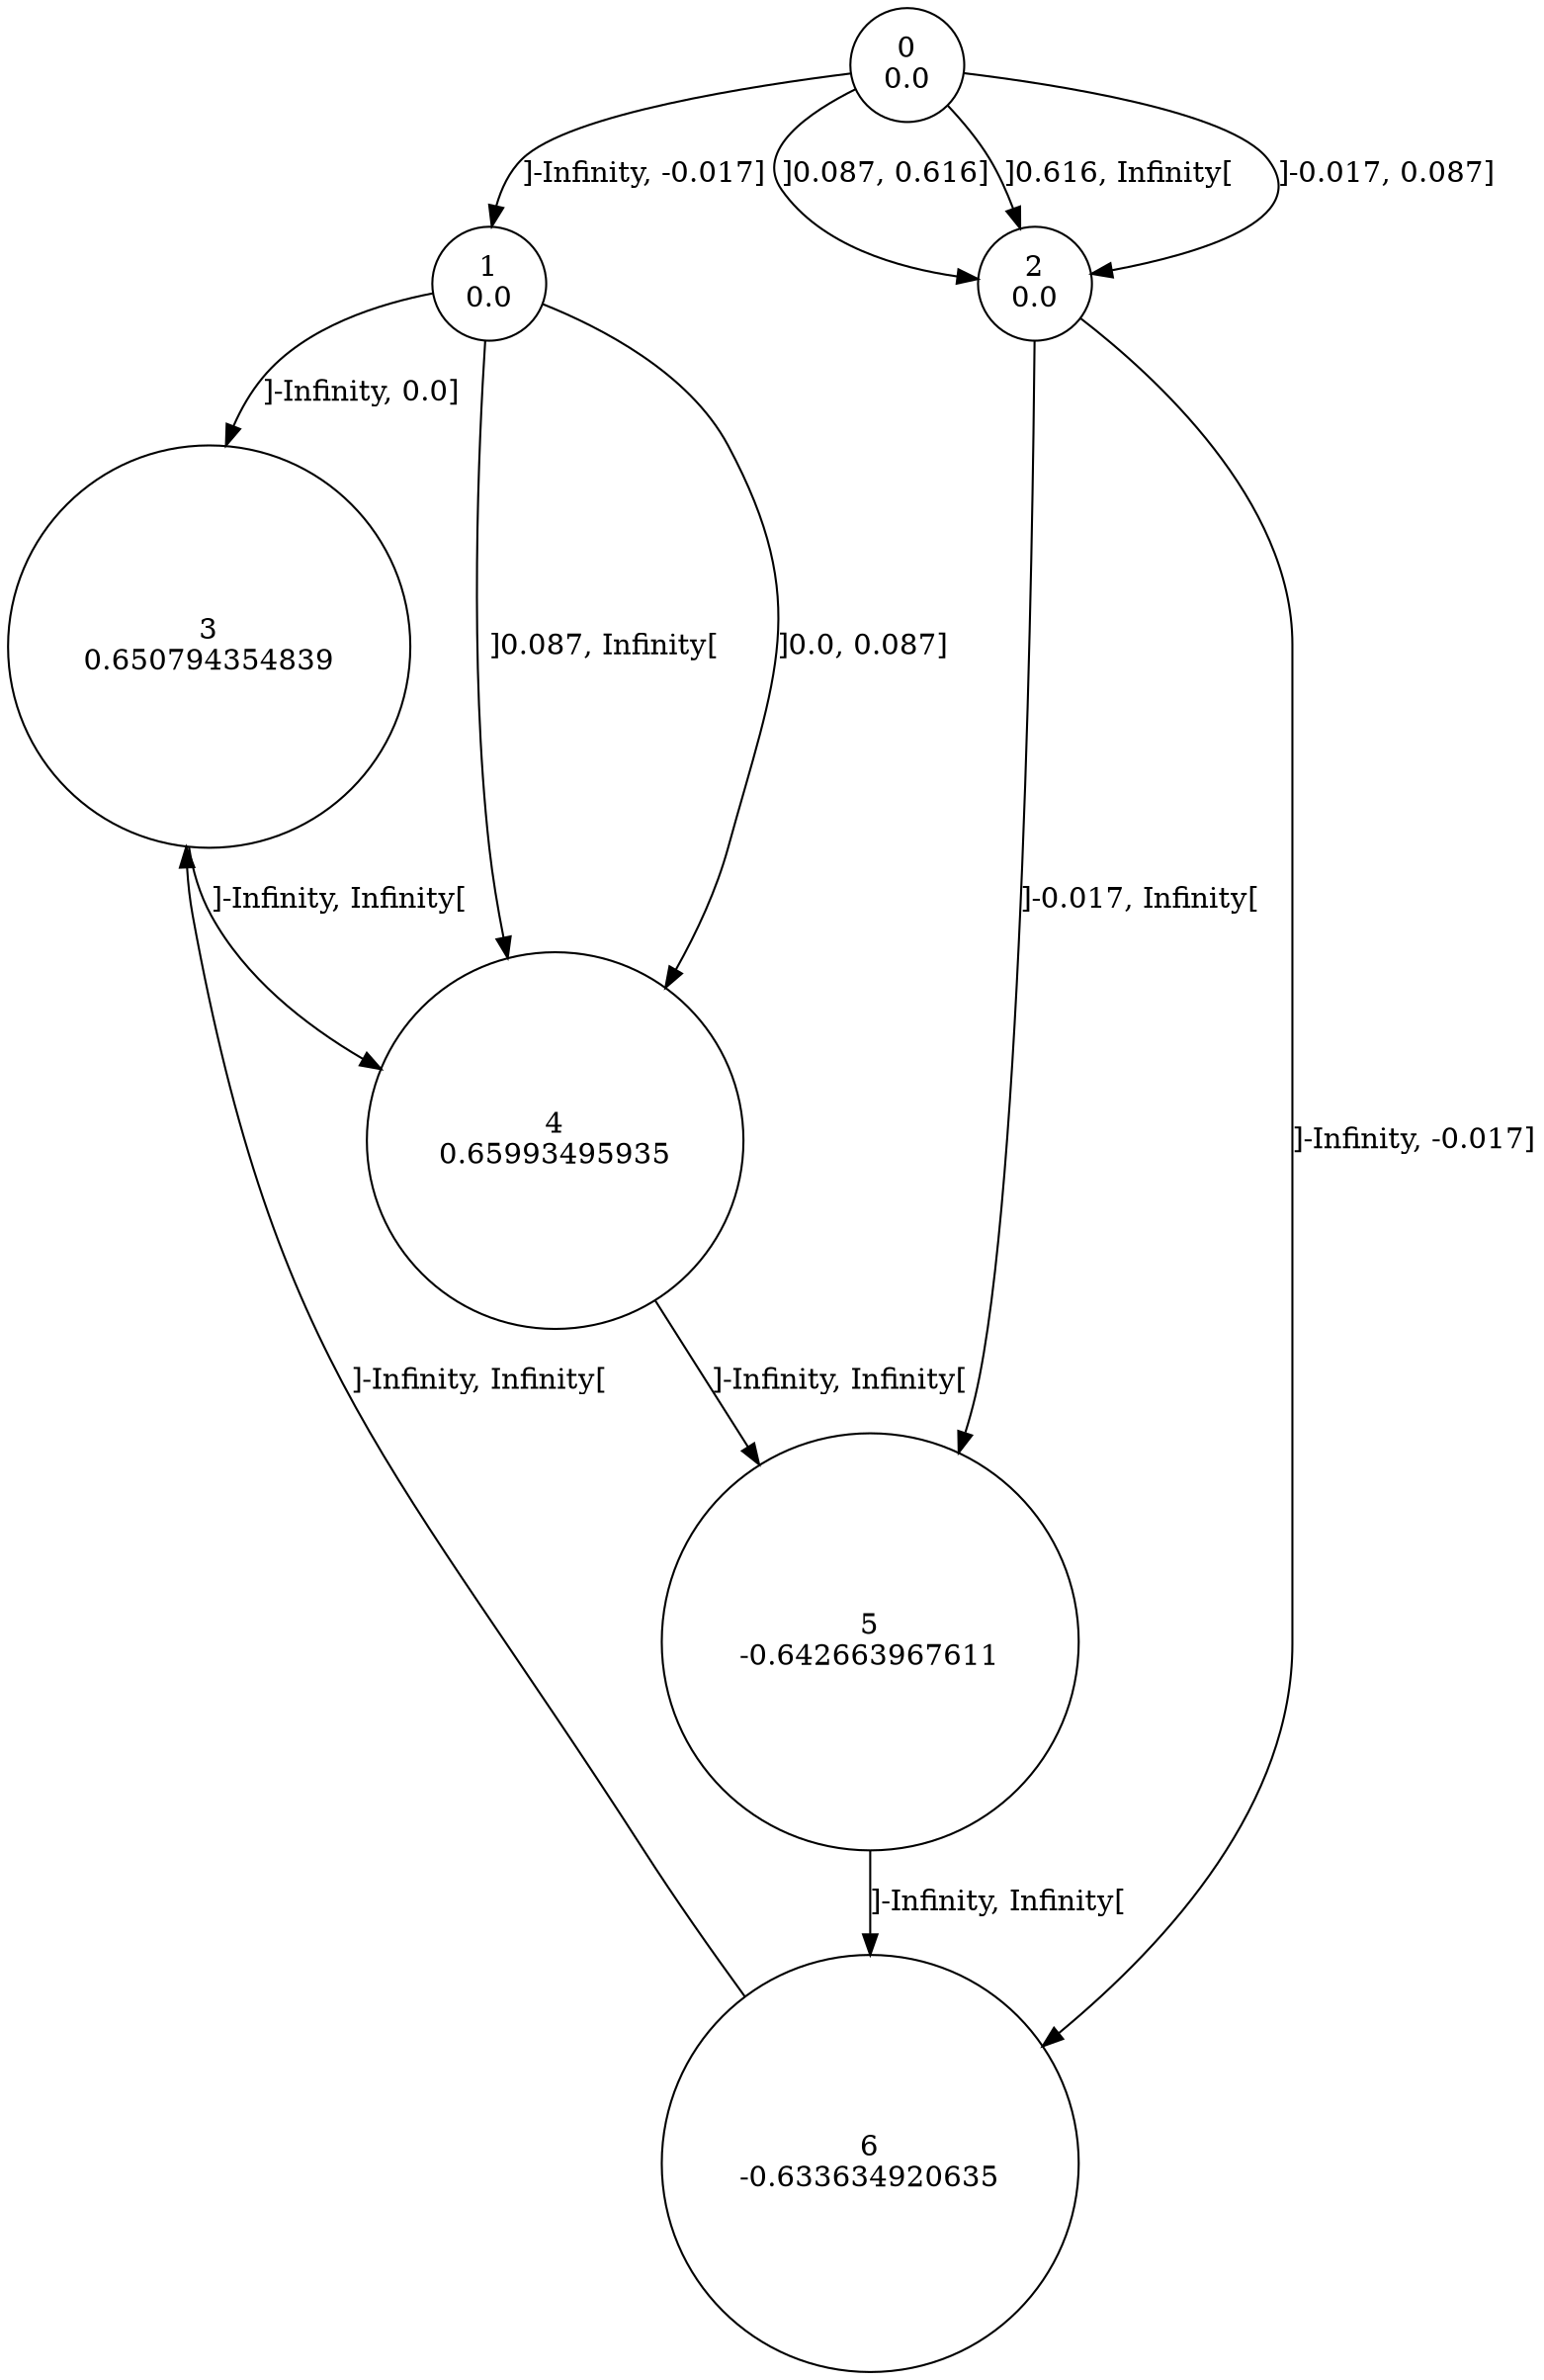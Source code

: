digraph a {
0 [shape=circle, label="0\n0.0"];
	0 -> 1 [label="]-Infinity, -0.017]"];
	0 -> 2 [label="]-0.017, 0.087]"];
	0 -> 2 [label="]0.087, 0.616]"];
	0 -> 2 [label="]0.616, Infinity["];
1 [shape=circle, label="1\n0.0"];
	1 -> 3 [label="]-Infinity, 0.0]"];
	1 -> 4 [label="]0.0, 0.087]"];
	1 -> 4 [label="]0.087, Infinity["];
2 [shape=circle, label="2\n0.0"];
	2 -> 6 [label="]-Infinity, -0.017]"];
	2 -> 5 [label="]-0.017, Infinity["];
3 [shape=circle, label="3\n0.650794354839"];
	3 -> 4 [label="]-Infinity, Infinity["];
4 [shape=circle, label="4\n0.65993495935"];
	4 -> 5 [label="]-Infinity, Infinity["];
5 [shape=circle, label="5\n-0.642663967611"];
	5 -> 6 [label="]-Infinity, Infinity["];
6 [shape=circle, label="6\n-0.633634920635"];
	6 -> 3 [label="]-Infinity, Infinity["];
}